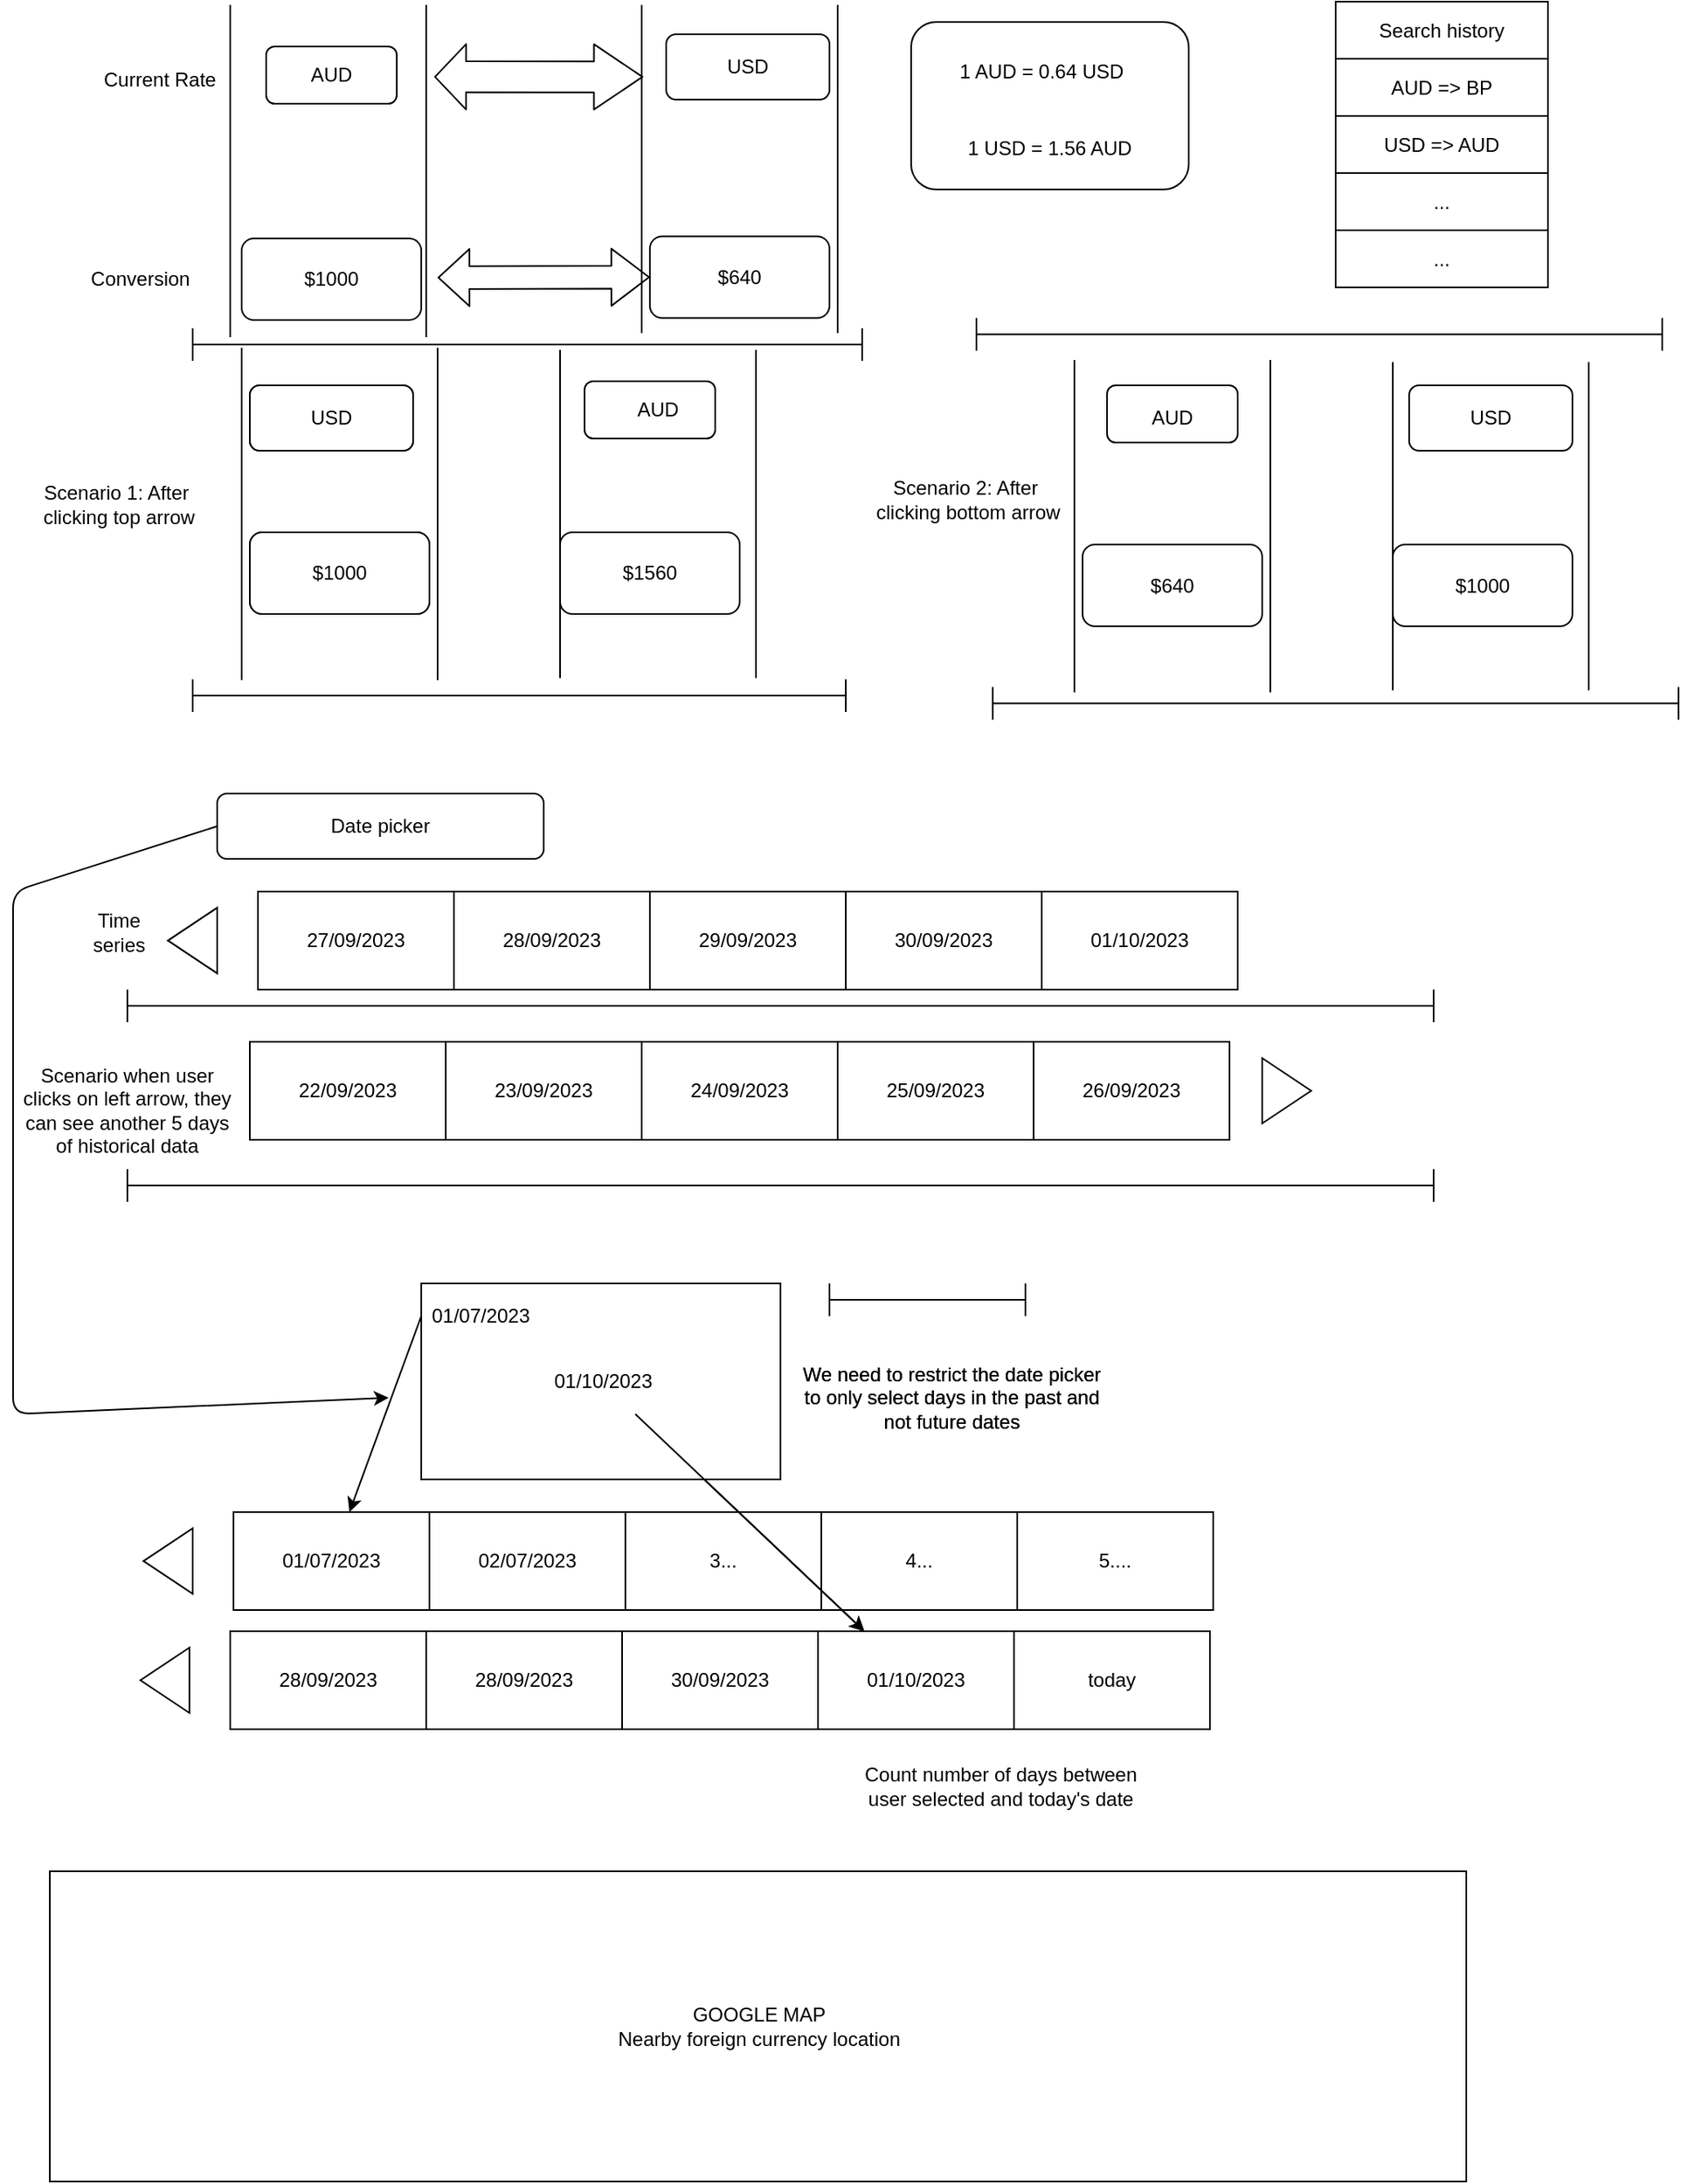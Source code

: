 <mxfile>
    <diagram id="qODrm7nOM8ZQ55vKxSGn" name="Page-1">
        <mxGraphModel dx="1057" dy="368" grid="1" gridSize="10" guides="1" tooltips="1" connect="1" arrows="1" fold="1" page="1" pageScale="1" pageWidth="850" pageHeight="1100" math="0" shadow="0">
            <root>
                <mxCell id="0"/>
                <mxCell id="1" parent="0"/>
                <mxCell id="36" value="" style="shape=partialRectangle;whiteSpace=wrap;html=1;bottom=0;top=0;fillColor=none;" parent="1" vertex="1">
                    <mxGeometry x="173" y="67.5" width="120" height="202.5" as="geometry"/>
                </mxCell>
                <mxCell id="37" value="" style="shape=partialRectangle;whiteSpace=wrap;html=1;bottom=0;top=0;fillColor=none;" parent="1" vertex="1">
                    <mxGeometry x="425" y="67.5" width="120" height="200" as="geometry"/>
                </mxCell>
                <mxCell id="154" value="" style="rounded=1;whiteSpace=wrap;html=1;" parent="1" vertex="1">
                    <mxGeometry x="590" y="77.5" width="170" height="102.5" as="geometry"/>
                </mxCell>
                <mxCell id="52" value="" style="shape=partialRectangle;whiteSpace=wrap;html=1;bottom=0;top=0;fillColor=none;" parent="1" vertex="1">
                    <mxGeometry x="690" y="285" width="120" height="202.5" as="geometry"/>
                </mxCell>
                <mxCell id="64" value="" style="rounded=1;whiteSpace=wrap;html=1;" parent="1" vertex="1">
                    <mxGeometry x="710" y="300" width="80" height="35" as="geometry"/>
                </mxCell>
                <mxCell id="42" value="" style="shape=partialRectangle;whiteSpace=wrap;html=1;bottom=0;top=0;fillColor=none;" parent="1" vertex="1">
                    <mxGeometry x="375" y="278.75" width="120" height="200" as="geometry"/>
                </mxCell>
                <mxCell id="41" value="" style="shape=partialRectangle;whiteSpace=wrap;html=1;bottom=0;top=0;fillColor=none;" parent="1" vertex="1">
                    <mxGeometry x="180" y="277.5" width="120" height="202.5" as="geometry"/>
                </mxCell>
                <mxCell id="3" value="" style="rounded=1;whiteSpace=wrap;html=1;" parent="1" vertex="1">
                    <mxGeometry x="195" y="92.5" width="80" height="35" as="geometry"/>
                </mxCell>
                <mxCell id="4" value="$1000" style="rounded=1;whiteSpace=wrap;html=1;" parent="1" vertex="1">
                    <mxGeometry x="180" y="210" width="110" height="50" as="geometry"/>
                </mxCell>
                <mxCell id="5" value="Current Rate" style="text;html=1;strokeColor=none;fillColor=none;align=center;verticalAlign=middle;whiteSpace=wrap;rounded=0;" parent="1" vertex="1">
                    <mxGeometry x="90" y="92.5" width="80" height="40" as="geometry"/>
                </mxCell>
                <mxCell id="6" value="Conversion" style="text;html=1;strokeColor=none;fillColor=none;align=center;verticalAlign=middle;whiteSpace=wrap;rounded=0;" parent="1" vertex="1">
                    <mxGeometry x="88" y="220" width="60" height="30" as="geometry"/>
                </mxCell>
                <mxCell id="8" value="Time series" style="text;html=1;strokeColor=none;fillColor=none;align=center;verticalAlign=middle;whiteSpace=wrap;rounded=0;" parent="1" vertex="1">
                    <mxGeometry x="75" y="620" width="60" height="30" as="geometry"/>
                </mxCell>
                <mxCell id="9" value="AUD" style="text;html=1;strokeColor=none;fillColor=none;align=center;verticalAlign=middle;whiteSpace=wrap;rounded=0;" parent="1" vertex="1">
                    <mxGeometry x="210" y="95" width="50" height="30" as="geometry"/>
                </mxCell>
                <mxCell id="12" value="USD" style="rounded=1;whiteSpace=wrap;html=1;" parent="1" vertex="1">
                    <mxGeometry x="440" y="85" width="100" height="40" as="geometry"/>
                </mxCell>
                <mxCell id="13" value="1 AUD = 0.64 USD" style="text;html=1;strokeColor=none;fillColor=none;align=center;verticalAlign=middle;whiteSpace=wrap;rounded=0;" parent="1" vertex="1">
                    <mxGeometry x="565" y="92.5" width="210" height="30" as="geometry"/>
                </mxCell>
                <mxCell id="14" value="1 USD = 1.56 AUD" style="text;html=1;strokeColor=none;fillColor=none;align=center;verticalAlign=middle;whiteSpace=wrap;rounded=0;" parent="1" vertex="1">
                    <mxGeometry x="570" y="140" width="210" height="30" as="geometry"/>
                </mxCell>
                <mxCell id="15" value="$640" style="rounded=1;whiteSpace=wrap;html=1;" parent="1" vertex="1">
                    <mxGeometry x="430" y="208.75" width="110" height="50" as="geometry"/>
                </mxCell>
                <mxCell id="25" value="" style="shape=crossbar;whiteSpace=wrap;html=1;rounded=1;" parent="1" vertex="1">
                    <mxGeometry x="150" y="265" width="410" height="20" as="geometry"/>
                </mxCell>
                <mxCell id="27" value="" style="shape=crossbar;whiteSpace=wrap;html=1;rounded=1;" parent="1" vertex="1">
                    <mxGeometry x="150" y="480" width="400" height="20" as="geometry"/>
                </mxCell>
                <mxCell id="28" value="$1560" style="rounded=1;whiteSpace=wrap;html=1;" parent="1" vertex="1">
                    <mxGeometry x="375" y="390" width="110" height="50" as="geometry"/>
                </mxCell>
                <mxCell id="29" value="$1000" style="rounded=1;whiteSpace=wrap;html=1;" parent="1" vertex="1">
                    <mxGeometry x="185" y="390" width="110" height="50" as="geometry"/>
                </mxCell>
                <mxCell id="31" value="USD" style="rounded=1;whiteSpace=wrap;html=1;" parent="1" vertex="1">
                    <mxGeometry x="185" y="300" width="100" height="40" as="geometry"/>
                </mxCell>
                <mxCell id="33" value="" style="rounded=1;whiteSpace=wrap;html=1;" parent="1" vertex="1">
                    <mxGeometry x="390" y="297.5" width="80" height="35" as="geometry"/>
                </mxCell>
                <mxCell id="32" value="AUD" style="text;html=1;strokeColor=none;fillColor=none;align=center;verticalAlign=middle;whiteSpace=wrap;rounded=0;" parent="1" vertex="1">
                    <mxGeometry x="405" y="300" width="60" height="30" as="geometry"/>
                </mxCell>
                <mxCell id="34" value="" style="shape=flexArrow;endArrow=classic;startArrow=classic;html=1;width=14;endSize=7.36;entryX=0;entryY=0.5;entryDx=0;entryDy=0;" parent="1" target="15" edge="1">
                    <mxGeometry width="100" height="100" relative="1" as="geometry">
                        <mxPoint x="300" y="234" as="sourcePoint"/>
                        <mxPoint x="420" y="235" as="targetPoint"/>
                        <Array as="points"/>
                    </mxGeometry>
                </mxCell>
                <mxCell id="35" value="" style="shape=flexArrow;endArrow=classic;startArrow=classic;html=1;width=19;endSize=9.57;exitX=1.041;exitY=0.215;exitDx=0;exitDy=0;entryX=0.008;entryY=0.218;entryDx=0;entryDy=0;entryPerimeter=0;exitPerimeter=0;" parent="1" source="36" target="37" edge="1">
                    <mxGeometry width="100" height="100" relative="1" as="geometry">
                        <mxPoint x="290" y="109.5" as="sourcePoint"/>
                        <mxPoint x="390" y="109.5" as="targetPoint"/>
                        <Array as="points"/>
                    </mxGeometry>
                </mxCell>
                <mxCell id="40" value="Scenario 1: After&amp;nbsp; clicking top arrow" style="text;html=1;strokeColor=none;fillColor=none;align=center;verticalAlign=middle;whiteSpace=wrap;rounded=0;" parent="1" vertex="1">
                    <mxGeometry x="40" y="332.5" width="130" height="80" as="geometry"/>
                </mxCell>
                <mxCell id="45" value="Scenario 2: After&amp;nbsp; clicking bottom arrow" style="text;html=1;strokeColor=none;fillColor=none;align=center;verticalAlign=middle;whiteSpace=wrap;rounded=0;" parent="1" vertex="1">
                    <mxGeometry x="560" y="330" width="130" height="80" as="geometry"/>
                </mxCell>
                <mxCell id="46" value="" style="shape=partialRectangle;whiteSpace=wrap;html=1;bottom=0;top=0;fillColor=none;" parent="1" vertex="1">
                    <mxGeometry x="180" y="277.5" width="120" height="202.5" as="geometry"/>
                </mxCell>
                <mxCell id="47" value="USD" style="rounded=1;whiteSpace=wrap;html=1;" parent="1" vertex="1">
                    <mxGeometry x="185" y="300" width="100" height="40" as="geometry"/>
                </mxCell>
                <mxCell id="48" value="$1000" style="rounded=1;whiteSpace=wrap;html=1;" parent="1" vertex="1">
                    <mxGeometry x="185" y="390" width="110" height="50" as="geometry"/>
                </mxCell>
                <mxCell id="49" value="" style="shape=partialRectangle;whiteSpace=wrap;html=1;bottom=0;top=0;fillColor=none;" parent="1" vertex="1">
                    <mxGeometry x="885" y="286.25" width="120" height="200" as="geometry"/>
                </mxCell>
                <mxCell id="50" value="$1000" style="rounded=1;whiteSpace=wrap;html=1;" parent="1" vertex="1">
                    <mxGeometry x="885" y="397.5" width="110" height="50" as="geometry"/>
                </mxCell>
                <mxCell id="51" value="AUD" style="text;html=1;strokeColor=none;fillColor=none;align=center;verticalAlign=middle;whiteSpace=wrap;rounded=0;" parent="1" vertex="1">
                    <mxGeometry x="720" y="305" width="60" height="30" as="geometry"/>
                </mxCell>
                <mxCell id="53" value="USD" style="rounded=1;whiteSpace=wrap;html=1;" parent="1" vertex="1">
                    <mxGeometry x="895" y="300" width="100" height="40" as="geometry"/>
                </mxCell>
                <mxCell id="54" value="$640" style="rounded=1;whiteSpace=wrap;html=1;" parent="1" vertex="1">
                    <mxGeometry x="695" y="397.5" width="110" height="50" as="geometry"/>
                </mxCell>
                <mxCell id="55" value="" style="shape=crossbar;whiteSpace=wrap;html=1;rounded=1;" parent="1" vertex="1">
                    <mxGeometry x="630" y="258.75" width="420" height="20" as="geometry"/>
                </mxCell>
                <mxCell id="62" value="" style="shape=crossbar;whiteSpace=wrap;html=1;rounded=1;" parent="1" vertex="1">
                    <mxGeometry x="640" y="484.75" width="420" height="20" as="geometry"/>
                </mxCell>
                <mxCell id="110" value="29/09/2023" style="rounded=0;whiteSpace=wrap;html=1;" parent="1" vertex="1">
                    <mxGeometry x="430" y="610" width="120" height="60" as="geometry"/>
                </mxCell>
                <mxCell id="111" value="30/09/2023" style="rounded=0;whiteSpace=wrap;html=1;" parent="1" vertex="1">
                    <mxGeometry x="550" y="610" width="120" height="60" as="geometry"/>
                </mxCell>
                <mxCell id="112" value="01/10/2023" style="rounded=0;whiteSpace=wrap;html=1;" parent="1" vertex="1">
                    <mxGeometry x="670" y="610" width="120" height="60" as="geometry"/>
                </mxCell>
                <mxCell id="114" value="27/09/2023" style="rounded=0;whiteSpace=wrap;html=1;" parent="1" vertex="1">
                    <mxGeometry x="190" y="610" width="120" height="60" as="geometry"/>
                </mxCell>
                <mxCell id="116" value="28/09/2023" style="rounded=0;whiteSpace=wrap;html=1;" parent="1" vertex="1">
                    <mxGeometry x="310" y="610" width="120" height="60" as="geometry"/>
                </mxCell>
                <mxCell id="117" value="" style="triangle;whiteSpace=wrap;html=1;direction=west;" parent="1" vertex="1">
                    <mxGeometry x="135" y="620" width="30" height="40" as="geometry"/>
                </mxCell>
                <mxCell id="119" value="24/09/2023" style="rounded=0;whiteSpace=wrap;html=1;" parent="1" vertex="1">
                    <mxGeometry x="425" y="702" width="120" height="60" as="geometry"/>
                </mxCell>
                <mxCell id="120" value="25/09/2023" style="rounded=0;whiteSpace=wrap;html=1;" parent="1" vertex="1">
                    <mxGeometry x="545" y="702" width="120" height="60" as="geometry"/>
                </mxCell>
                <mxCell id="121" value="26/09/2023" style="rounded=0;whiteSpace=wrap;html=1;" parent="1" vertex="1">
                    <mxGeometry x="665" y="702" width="120" height="60" as="geometry"/>
                </mxCell>
                <mxCell id="122" value="22/09/2023" style="rounded=0;whiteSpace=wrap;html=1;" parent="1" vertex="1">
                    <mxGeometry x="185" y="702" width="120" height="60" as="geometry"/>
                </mxCell>
                <mxCell id="123" value="23/09/2023" style="rounded=0;whiteSpace=wrap;html=1;" parent="1" vertex="1">
                    <mxGeometry x="305" y="702" width="120" height="60" as="geometry"/>
                </mxCell>
                <mxCell id="124" value="Date picker" style="rounded=1;whiteSpace=wrap;html=1;" parent="1" vertex="1">
                    <mxGeometry x="165" y="550" width="200" height="40" as="geometry"/>
                </mxCell>
                <mxCell id="125" value="" style="shape=crossbar;whiteSpace=wrap;html=1;rounded=1;" parent="1" vertex="1">
                    <mxGeometry x="110" y="670" width="800" height="20" as="geometry"/>
                </mxCell>
                <mxCell id="126" value="" style="shape=table;html=1;whiteSpace=wrap;startSize=0;container=1;collapsible=0;childLayout=tableLayout;columnLines=0;rowLines=0;" parent="1" vertex="1">
                    <mxGeometry x="290" y="850" width="220" height="120" as="geometry"/>
                </mxCell>
                <mxCell id="127" value="" style="shape=tableRow;horizontal=0;startSize=0;swimlaneHead=0;swimlaneBody=0;top=0;left=0;bottom=0;right=0;collapsible=0;dropTarget=0;fillColor=none;points=[[0,0.5],[1,0.5]];portConstraint=eastwest;" parent="126" vertex="1">
                    <mxGeometry width="220" height="40" as="geometry"/>
                </mxCell>
                <mxCell id="128" value="01/07/2023" style="shape=partialRectangle;html=1;whiteSpace=wrap;connectable=0;fillColor=none;top=0;left=0;bottom=0;right=0;overflow=hidden;fontSize=12;" parent="127" vertex="1">
                    <mxGeometry width="73" height="40" as="geometry">
                        <mxRectangle width="73" height="40" as="alternateBounds"/>
                    </mxGeometry>
                </mxCell>
                <mxCell id="129" value="" style="shape=partialRectangle;html=1;whiteSpace=wrap;connectable=0;fillColor=none;top=0;left=0;bottom=0;right=0;overflow=hidden;fontSize=12;" parent="127" vertex="1">
                    <mxGeometry x="73" width="77" height="40" as="geometry">
                        <mxRectangle width="77" height="40" as="alternateBounds"/>
                    </mxGeometry>
                </mxCell>
                <mxCell id="130" value="" style="shape=partialRectangle;html=1;whiteSpace=wrap;connectable=0;fillColor=none;top=0;left=0;bottom=0;right=0;overflow=hidden;fontSize=12;" parent="127" vertex="1">
                    <mxGeometry x="150" width="70" height="40" as="geometry">
                        <mxRectangle width="70" height="40" as="alternateBounds"/>
                    </mxGeometry>
                </mxCell>
                <mxCell id="131" value="" style="shape=tableRow;horizontal=0;startSize=0;swimlaneHead=0;swimlaneBody=0;top=0;left=0;bottom=0;right=0;collapsible=0;dropTarget=0;fillColor=none;points=[[0,0.5],[1,0.5]];portConstraint=eastwest;" parent="126" vertex="1">
                    <mxGeometry y="40" width="220" height="40" as="geometry"/>
                </mxCell>
                <mxCell id="132" value="" style="shape=partialRectangle;html=1;whiteSpace=wrap;connectable=0;fillColor=none;top=0;left=0;bottom=0;right=0;overflow=hidden;fontSize=12;" parent="131" vertex="1">
                    <mxGeometry width="73" height="40" as="geometry">
                        <mxRectangle width="73" height="40" as="alternateBounds"/>
                    </mxGeometry>
                </mxCell>
                <mxCell id="133" value="01/10/2023" style="shape=partialRectangle;html=1;whiteSpace=wrap;connectable=0;fillColor=none;top=0;left=0;bottom=0;right=0;overflow=hidden;fontSize=12;" parent="131" vertex="1">
                    <mxGeometry x="73" width="77" height="40" as="geometry">
                        <mxRectangle width="77" height="40" as="alternateBounds"/>
                    </mxGeometry>
                </mxCell>
                <mxCell id="134" value="" style="shape=partialRectangle;html=1;whiteSpace=wrap;connectable=0;fillColor=none;top=0;left=0;bottom=0;right=0;overflow=hidden;fontSize=12;" parent="131" vertex="1">
                    <mxGeometry x="150" width="70" height="40" as="geometry">
                        <mxRectangle width="70" height="40" as="alternateBounds"/>
                    </mxGeometry>
                </mxCell>
                <mxCell id="135" value="" style="shape=tableRow;horizontal=0;startSize=0;swimlaneHead=0;swimlaneBody=0;top=0;left=0;bottom=0;right=0;collapsible=0;dropTarget=0;fillColor=none;points=[[0,0.5],[1,0.5]];portConstraint=eastwest;" parent="126" vertex="1">
                    <mxGeometry y="80" width="220" height="40" as="geometry"/>
                </mxCell>
                <mxCell id="136" value="" style="shape=partialRectangle;html=1;whiteSpace=wrap;connectable=0;fillColor=none;top=0;left=0;bottom=0;right=0;overflow=hidden;fontSize=12;" parent="135" vertex="1">
                    <mxGeometry width="73" height="40" as="geometry">
                        <mxRectangle width="73" height="40" as="alternateBounds"/>
                    </mxGeometry>
                </mxCell>
                <mxCell id="137" value="" style="shape=partialRectangle;html=1;whiteSpace=wrap;connectable=0;fillColor=none;top=0;left=0;bottom=0;right=0;overflow=hidden;fontSize=12;" parent="135" vertex="1">
                    <mxGeometry x="73" width="77" height="40" as="geometry">
                        <mxRectangle width="77" height="40" as="alternateBounds"/>
                    </mxGeometry>
                </mxCell>
                <mxCell id="138" value="" style="shape=partialRectangle;html=1;whiteSpace=wrap;connectable=0;fillColor=none;top=0;left=0;bottom=0;right=0;overflow=hidden;fontSize=12;" parent="135" vertex="1">
                    <mxGeometry x="150" width="70" height="40" as="geometry">
                        <mxRectangle width="70" height="40" as="alternateBounds"/>
                    </mxGeometry>
                </mxCell>
                <mxCell id="139" value="" style="triangle;whiteSpace=wrap;html=1;direction=east;" parent="1" vertex="1">
                    <mxGeometry x="805" y="712" width="30" height="40" as="geometry"/>
                </mxCell>
                <mxCell id="140" value="" style="triangle;whiteSpace=wrap;html=1;direction=west;" parent="1" vertex="1">
                    <mxGeometry x="135" y="620" width="30" height="40" as="geometry"/>
                </mxCell>
                <mxCell id="141" value="27/09/2023" style="rounded=0;whiteSpace=wrap;html=1;" parent="1" vertex="1">
                    <mxGeometry x="190" y="610" width="120" height="60" as="geometry"/>
                </mxCell>
                <mxCell id="142" value="28/09/2023" style="rounded=0;whiteSpace=wrap;html=1;" parent="1" vertex="1">
                    <mxGeometry x="310" y="610" width="120" height="60" as="geometry"/>
                </mxCell>
                <mxCell id="143" value="" style="triangle;whiteSpace=wrap;html=1;direction=west;" parent="1" vertex="1">
                    <mxGeometry x="135" y="620" width="30" height="40" as="geometry"/>
                </mxCell>
                <mxCell id="144" value="27/09/2023" style="rounded=0;whiteSpace=wrap;html=1;" parent="1" vertex="1">
                    <mxGeometry x="190" y="610" width="120" height="60" as="geometry"/>
                </mxCell>
                <mxCell id="145" value="28/09/2023" style="rounded=0;whiteSpace=wrap;html=1;" parent="1" vertex="1">
                    <mxGeometry x="310" y="610" width="120" height="60" as="geometry"/>
                </mxCell>
                <mxCell id="146" value="30/09/2023" style="rounded=0;whiteSpace=wrap;html=1;" parent="1" vertex="1">
                    <mxGeometry x="550" y="610" width="120" height="60" as="geometry"/>
                </mxCell>
                <mxCell id="147" value="" style="triangle;whiteSpace=wrap;html=1;direction=west;" parent="1" vertex="1">
                    <mxGeometry x="120" y="1000" width="30" height="40" as="geometry"/>
                </mxCell>
                <mxCell id="148" value="01/07/2023" style="rounded=0;whiteSpace=wrap;html=1;" parent="1" vertex="1">
                    <mxGeometry x="175" y="990" width="120" height="60" as="geometry"/>
                </mxCell>
                <mxCell id="149" value="02/07/2023" style="rounded=0;whiteSpace=wrap;html=1;" parent="1" vertex="1">
                    <mxGeometry x="295" y="990" width="120" height="60" as="geometry"/>
                </mxCell>
                <mxCell id="151" value="3..." style="rounded=0;whiteSpace=wrap;html=1;" parent="1" vertex="1">
                    <mxGeometry x="415" y="990" width="120" height="60" as="geometry"/>
                </mxCell>
                <mxCell id="152" value="5...." style="rounded=0;whiteSpace=wrap;html=1;" parent="1" vertex="1">
                    <mxGeometry x="655" y="990" width="120" height="60" as="geometry"/>
                </mxCell>
                <mxCell id="153" value="4..." style="rounded=0;whiteSpace=wrap;html=1;" parent="1" vertex="1">
                    <mxGeometry x="535" y="990" width="120" height="60" as="geometry"/>
                </mxCell>
                <mxCell id="155" value="" style="triangle;whiteSpace=wrap;html=1;direction=west;" parent="1" vertex="1">
                    <mxGeometry x="118" y="1073" width="30" height="40" as="geometry"/>
                </mxCell>
                <mxCell id="156" value="28/09/2023" style="rounded=0;whiteSpace=wrap;html=1;" parent="1" vertex="1">
                    <mxGeometry x="173" y="1063" width="120" height="60" as="geometry"/>
                </mxCell>
                <mxCell id="157" value="28/09/2023" style="rounded=0;whiteSpace=wrap;html=1;" parent="1" vertex="1">
                    <mxGeometry x="293" y="1063" width="120" height="60" as="geometry"/>
                </mxCell>
                <mxCell id="158" value="30/09/2023" style="rounded=0;whiteSpace=wrap;html=1;" parent="1" vertex="1">
                    <mxGeometry x="413" y="1063" width="120" height="60" as="geometry"/>
                </mxCell>
                <mxCell id="159" value="today" style="rounded=0;whiteSpace=wrap;html=1;" parent="1" vertex="1">
                    <mxGeometry x="653" y="1063" width="120" height="60" as="geometry"/>
                </mxCell>
                <mxCell id="160" value="01/10/2023" style="rounded=0;whiteSpace=wrap;html=1;" parent="1" vertex="1">
                    <mxGeometry x="533" y="1063" width="120" height="60" as="geometry"/>
                </mxCell>
                <mxCell id="161" value="" style="endArrow=classic;html=1;exitX=0;exitY=0.5;exitDx=0;exitDy=0;" parent="1" source="127" target="148" edge="1">
                    <mxGeometry width="50" height="50" relative="1" as="geometry">
                        <mxPoint x="130" y="930" as="sourcePoint"/>
                        <mxPoint x="620" y="930" as="targetPoint"/>
                    </mxGeometry>
                </mxCell>
                <mxCell id="162" value="" style="endArrow=classic;html=1;" parent="1" source="131" target="160" edge="1">
                    <mxGeometry width="50" height="50" relative="1" as="geometry">
                        <mxPoint x="570" y="1030" as="sourcePoint"/>
                        <mxPoint x="650" y="930" as="targetPoint"/>
                    </mxGeometry>
                </mxCell>
                <mxCell id="163" value="Count number of days between user selected and today's date" style="text;html=1;strokeColor=none;fillColor=none;align=center;verticalAlign=middle;whiteSpace=wrap;rounded=0;" parent="1" vertex="1">
                    <mxGeometry x="560" y="1123" width="170" height="70" as="geometry"/>
                </mxCell>
                <mxCell id="165" value="" style="endArrow=classic;html=1;exitX=0;exitY=0.5;exitDx=0;exitDy=0;" parent="1" source="124" edge="1">
                    <mxGeometry width="50" height="50" relative="1" as="geometry">
                        <mxPoint x="100" y="810" as="sourcePoint"/>
                        <mxPoint x="270" y="920" as="targetPoint"/>
                        <Array as="points">
                            <mxPoint x="40" y="610"/>
                            <mxPoint x="40" y="930"/>
                        </Array>
                    </mxGeometry>
                </mxCell>
                <mxCell id="166" value="We need to restrict the date picker to only select days in the past and not future dates" style="text;html=1;strokeColor=none;fillColor=none;align=center;verticalAlign=middle;whiteSpace=wrap;rounded=0;" parent="1" vertex="1">
                    <mxGeometry x="520" y="890" width="190" height="60" as="geometry"/>
                </mxCell>
                <mxCell id="168" value="Scenario when user clicks on left arrow, they can see another 5 days of historical data" style="text;html=1;strokeColor=none;fillColor=none;align=center;verticalAlign=middle;whiteSpace=wrap;rounded=0;" parent="1" vertex="1">
                    <mxGeometry x="45" y="690" width="130" height="107" as="geometry"/>
                </mxCell>
                <mxCell id="169" value="" style="shape=crossbar;whiteSpace=wrap;html=1;rounded=1;" parent="1" vertex="1">
                    <mxGeometry x="540" y="850" width="120" height="20" as="geometry"/>
                </mxCell>
                <mxCell id="170" value="" style="shape=table;html=1;whiteSpace=wrap;startSize=0;container=1;collapsible=0;childLayout=tableLayout;columnLines=0;rowLines=0;" parent="1" vertex="1">
                    <mxGeometry x="290" y="850" width="220" height="120" as="geometry"/>
                </mxCell>
                <mxCell id="171" value="" style="shape=tableRow;horizontal=0;startSize=0;swimlaneHead=0;swimlaneBody=0;top=0;left=0;bottom=0;right=0;collapsible=0;dropTarget=0;fillColor=none;points=[[0,0.5],[1,0.5]];portConstraint=eastwest;" parent="170" vertex="1">
                    <mxGeometry width="220" height="40" as="geometry"/>
                </mxCell>
                <mxCell id="172" value="01/07/2023" style="shape=partialRectangle;html=1;whiteSpace=wrap;connectable=0;fillColor=none;top=0;left=0;bottom=0;right=0;overflow=hidden;fontSize=12;" parent="171" vertex="1">
                    <mxGeometry width="73" height="40" as="geometry">
                        <mxRectangle width="73" height="40" as="alternateBounds"/>
                    </mxGeometry>
                </mxCell>
                <mxCell id="173" value="" style="shape=partialRectangle;html=1;whiteSpace=wrap;connectable=0;fillColor=none;top=0;left=0;bottom=0;right=0;overflow=hidden;fontSize=12;" parent="171" vertex="1">
                    <mxGeometry x="73" width="77" height="40" as="geometry">
                        <mxRectangle width="77" height="40" as="alternateBounds"/>
                    </mxGeometry>
                </mxCell>
                <mxCell id="174" value="" style="shape=partialRectangle;html=1;whiteSpace=wrap;connectable=0;fillColor=none;top=0;left=0;bottom=0;right=0;overflow=hidden;fontSize=12;" parent="171" vertex="1">
                    <mxGeometry x="150" width="70" height="40" as="geometry">
                        <mxRectangle width="70" height="40" as="alternateBounds"/>
                    </mxGeometry>
                </mxCell>
                <mxCell id="175" value="" style="shape=tableRow;horizontal=0;startSize=0;swimlaneHead=0;swimlaneBody=0;top=0;left=0;bottom=0;right=0;collapsible=0;dropTarget=0;fillColor=none;points=[[0,0.5],[1,0.5]];portConstraint=eastwest;" parent="170" vertex="1">
                    <mxGeometry y="40" width="220" height="40" as="geometry"/>
                </mxCell>
                <mxCell id="176" value="" style="shape=partialRectangle;html=1;whiteSpace=wrap;connectable=0;fillColor=none;top=0;left=0;bottom=0;right=0;overflow=hidden;fontSize=12;" parent="175" vertex="1">
                    <mxGeometry width="73" height="40" as="geometry">
                        <mxRectangle width="73" height="40" as="alternateBounds"/>
                    </mxGeometry>
                </mxCell>
                <mxCell id="177" value="01/10/2023" style="shape=partialRectangle;html=1;whiteSpace=wrap;connectable=0;fillColor=none;top=0;left=0;bottom=0;right=0;overflow=hidden;fontSize=12;" parent="175" vertex="1">
                    <mxGeometry x="73" width="77" height="40" as="geometry">
                        <mxRectangle width="77" height="40" as="alternateBounds"/>
                    </mxGeometry>
                </mxCell>
                <mxCell id="178" value="" style="shape=partialRectangle;html=1;whiteSpace=wrap;connectable=0;fillColor=none;top=0;left=0;bottom=0;right=0;overflow=hidden;fontSize=12;" parent="175" vertex="1">
                    <mxGeometry x="150" width="70" height="40" as="geometry">
                        <mxRectangle width="70" height="40" as="alternateBounds"/>
                    </mxGeometry>
                </mxCell>
                <mxCell id="179" value="" style="shape=tableRow;horizontal=0;startSize=0;swimlaneHead=0;swimlaneBody=0;top=0;left=0;bottom=0;right=0;collapsible=0;dropTarget=0;fillColor=none;points=[[0,0.5],[1,0.5]];portConstraint=eastwest;" parent="170" vertex="1">
                    <mxGeometry y="80" width="220" height="40" as="geometry"/>
                </mxCell>
                <mxCell id="180" value="" style="shape=partialRectangle;html=1;whiteSpace=wrap;connectable=0;fillColor=none;top=0;left=0;bottom=0;right=0;overflow=hidden;fontSize=12;" parent="179" vertex="1">
                    <mxGeometry width="73" height="40" as="geometry">
                        <mxRectangle width="73" height="40" as="alternateBounds"/>
                    </mxGeometry>
                </mxCell>
                <mxCell id="181" value="" style="shape=partialRectangle;html=1;whiteSpace=wrap;connectable=0;fillColor=none;top=0;left=0;bottom=0;right=0;overflow=hidden;fontSize=12;" parent="179" vertex="1">
                    <mxGeometry x="73" width="77" height="40" as="geometry">
                        <mxRectangle width="77" height="40" as="alternateBounds"/>
                    </mxGeometry>
                </mxCell>
                <mxCell id="182" value="" style="shape=partialRectangle;html=1;whiteSpace=wrap;connectable=0;fillColor=none;top=0;left=0;bottom=0;right=0;overflow=hidden;fontSize=12;" parent="179" vertex="1">
                    <mxGeometry x="150" width="70" height="40" as="geometry">
                        <mxRectangle width="70" height="40" as="alternateBounds"/>
                    </mxGeometry>
                </mxCell>
                <mxCell id="183" value="We need to restrict the date picker to only select days in the past and not future dates" style="text;html=1;strokeColor=none;fillColor=none;align=center;verticalAlign=middle;whiteSpace=wrap;rounded=0;" parent="1" vertex="1">
                    <mxGeometry x="520" y="890" width="190" height="60" as="geometry"/>
                </mxCell>
                <mxCell id="184" value="" style="endArrow=classic;html=1;" parent="1" source="175" edge="1">
                    <mxGeometry width="50" height="50" relative="1" as="geometry">
                        <mxPoint x="570" y="1030" as="sourcePoint"/>
                        <mxPoint x="561.361" y="1063" as="targetPoint"/>
                    </mxGeometry>
                </mxCell>
                <mxCell id="185" value="" style="triangle;whiteSpace=wrap;html=1;direction=west;" parent="1" vertex="1">
                    <mxGeometry x="120" y="1000" width="30" height="40" as="geometry"/>
                </mxCell>
                <mxCell id="212" value="" style="shape=crossbar;whiteSpace=wrap;html=1;rounded=1;" parent="1" vertex="1">
                    <mxGeometry x="110" y="780" width="800" height="20" as="geometry"/>
                </mxCell>
                <mxCell id="217" value="Search history" style="rounded=0;whiteSpace=wrap;html=1;" parent="1" vertex="1">
                    <mxGeometry x="850" y="65" width="130" height="35" as="geometry"/>
                </mxCell>
                <mxCell id="218" value="AUD =&amp;gt; BP" style="rounded=0;whiteSpace=wrap;html=1;" parent="1" vertex="1">
                    <mxGeometry x="850" y="100" width="130" height="35" as="geometry"/>
                </mxCell>
                <mxCell id="219" value="USD =&amp;gt; AUD" style="rounded=0;whiteSpace=wrap;html=1;" parent="1" vertex="1">
                    <mxGeometry x="850" y="135" width="130" height="35" as="geometry"/>
                </mxCell>
                <mxCell id="220" value="..." style="rounded=0;whiteSpace=wrap;html=1;" parent="1" vertex="1">
                    <mxGeometry x="850" y="170" width="130" height="35" as="geometry"/>
                </mxCell>
                <mxCell id="221" value="..." style="rounded=0;whiteSpace=wrap;html=1;" parent="1" vertex="1">
                    <mxGeometry x="850" y="205" width="130" height="35" as="geometry"/>
                </mxCell>
                <mxCell id="222" value="GOOGLE MAP&lt;br&gt;Nearby foreign currency location" style="rounded=0;whiteSpace=wrap;html=1;" vertex="1" parent="1">
                    <mxGeometry x="62.5" y="1210" width="867.5" height="190" as="geometry"/>
                </mxCell>
            </root>
        </mxGraphModel>
    </diagram>
</mxfile>